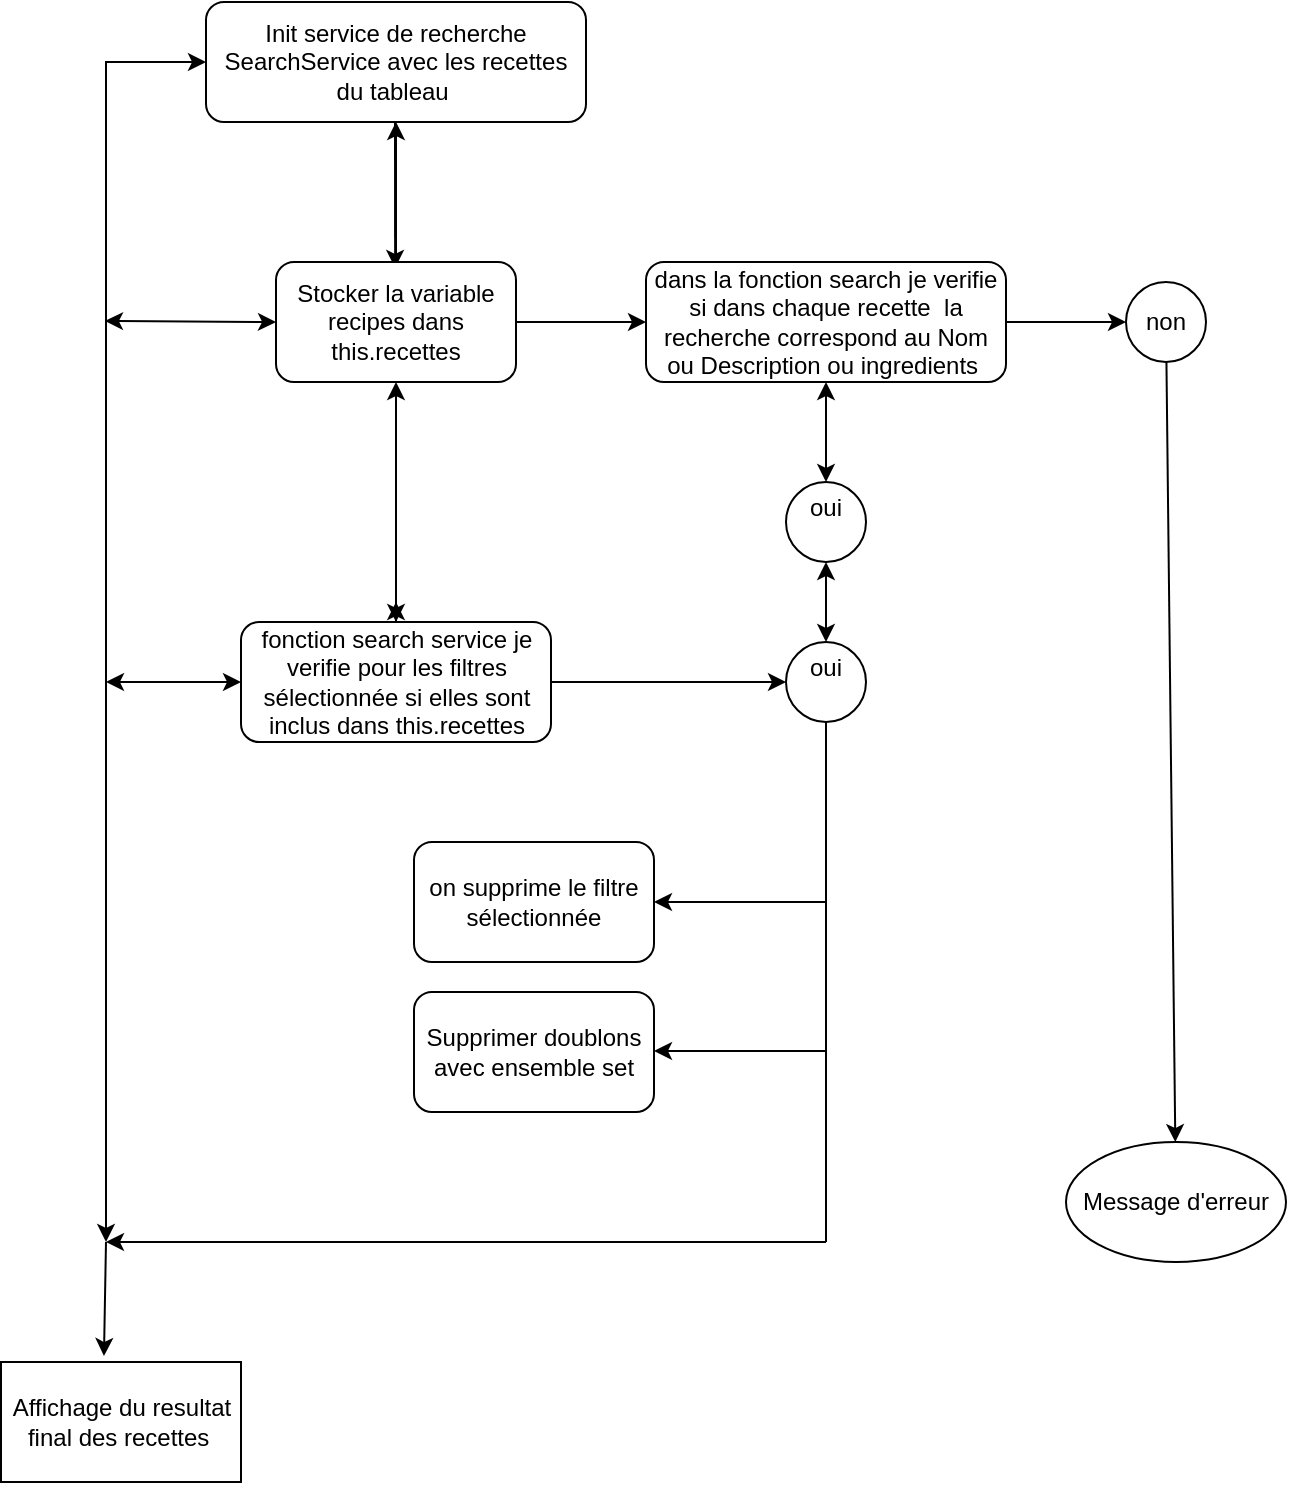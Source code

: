 <mxfile version="24.2.3" type="device">
  <diagram name="Page-1" id="Atr-pL4sy05nOoUWLqBn">
    <mxGraphModel dx="1434" dy="780" grid="1" gridSize="10" guides="1" tooltips="1" connect="1" arrows="1" fold="1" page="1" pageScale="1" pageWidth="827" pageHeight="1169" math="0" shadow="0">
      <root>
        <mxCell id="0" />
        <mxCell id="1" parent="0" />
        <mxCell id="tFwOXaVaSBpccI5HxESD-1" value="Init service de recherche SearchService avec les recettes du tableau&amp;nbsp;" style="rounded=1;whiteSpace=wrap;html=1;" parent="1" vertex="1">
          <mxGeometry x="250" y="30" width="190" height="60" as="geometry" />
        </mxCell>
        <mxCell id="tFwOXaVaSBpccI5HxESD-2" value="" style="endArrow=classic;html=1;rounded=0;exitX=0.426;exitY=0.95;exitDx=0;exitDy=0;exitPerimeter=0;" parent="1" edge="1">
          <mxGeometry width="50" height="50" relative="1" as="geometry">
            <mxPoint x="344.5" y="90" as="sourcePoint" />
            <mxPoint x="344.56" y="163" as="targetPoint" />
            <Array as="points" />
          </mxGeometry>
        </mxCell>
        <mxCell id="tFwOXaVaSBpccI5HxESD-34" value="" style="edgeStyle=orthogonalEdgeStyle;rounded=0;orthogonalLoop=1;jettySize=auto;html=1;" parent="1" source="tFwOXaVaSBpccI5HxESD-3" target="tFwOXaVaSBpccI5HxESD-1" edge="1">
          <mxGeometry relative="1" as="geometry" />
        </mxCell>
        <mxCell id="tFwOXaVaSBpccI5HxESD-3" value="Stocker la variable recipes dans this.recettes" style="rounded=1;whiteSpace=wrap;html=1;" parent="1" vertex="1">
          <mxGeometry x="285" y="160" width="120" height="60" as="geometry" />
        </mxCell>
        <mxCell id="tFwOXaVaSBpccI5HxESD-8" value="" style="endArrow=classic;html=1;rounded=0;" parent="1" target="tFwOXaVaSBpccI5HxESD-9" edge="1">
          <mxGeometry width="50" height="50" relative="1" as="geometry">
            <mxPoint x="405" y="190" as="sourcePoint" />
            <mxPoint x="455" y="190" as="targetPoint" />
          </mxGeometry>
        </mxCell>
        <mxCell id="tFwOXaVaSBpccI5HxESD-9" value="dans la fonction search je verifie si dans chaque recette&amp;nbsp; la recherche correspond au Nom ou Description ou ingredients&amp;nbsp;" style="rounded=1;whiteSpace=wrap;html=1;" parent="1" vertex="1">
          <mxGeometry x="470" y="160" width="180" height="60" as="geometry" />
        </mxCell>
        <mxCell id="tFwOXaVaSBpccI5HxESD-10" value="oui&lt;div&gt;&lt;br&gt;&lt;/div&gt;" style="ellipse;whiteSpace=wrap;html=1;aspect=fixed;" parent="1" vertex="1">
          <mxGeometry x="540" y="350" width="40" height="40" as="geometry" />
        </mxCell>
        <mxCell id="tFwOXaVaSBpccI5HxESD-11" value="" style="endArrow=classic;startArrow=classic;html=1;rounded=0;entryX=0.5;entryY=0;entryDx=0;entryDy=0;exitX=0.5;exitY=1;exitDx=0;exitDy=0;" parent="1" source="tFwOXaVaSBpccI5HxESD-22" target="tFwOXaVaSBpccI5HxESD-10" edge="1">
          <mxGeometry width="50" height="50" relative="1" as="geometry">
            <mxPoint x="550" y="220" as="sourcePoint" />
            <mxPoint x="600" y="170" as="targetPoint" />
          </mxGeometry>
        </mxCell>
        <mxCell id="tFwOXaVaSBpccI5HxESD-12" value="" style="endArrow=classic;html=1;rounded=0;" parent="1" edge="1">
          <mxGeometry width="50" height="50" relative="1" as="geometry">
            <mxPoint x="560" y="650" as="sourcePoint" />
            <mxPoint x="200" y="650" as="targetPoint" />
          </mxGeometry>
        </mxCell>
        <mxCell id="tFwOXaVaSBpccI5HxESD-13" value="" style="endArrow=classic;html=1;rounded=0;" parent="1" source="tFwOXaVaSBpccI5HxESD-15" target="tFwOXaVaSBpccI5HxESD-16" edge="1">
          <mxGeometry width="50" height="50" relative="1" as="geometry">
            <mxPoint x="390" y="430" as="sourcePoint" />
            <mxPoint x="440" y="380" as="targetPoint" />
          </mxGeometry>
        </mxCell>
        <mxCell id="tFwOXaVaSBpccI5HxESD-14" value="" style="endArrow=classic;startArrow=classic;html=1;rounded=0;entryX=0;entryY=0.5;entryDx=0;entryDy=0;" parent="1" target="tFwOXaVaSBpccI5HxESD-1" edge="1">
          <mxGeometry width="50" height="50" relative="1" as="geometry">
            <mxPoint x="200" y="650" as="sourcePoint" />
            <mxPoint x="440" y="380" as="targetPoint" />
            <Array as="points">
              <mxPoint x="200" y="60" />
            </Array>
          </mxGeometry>
        </mxCell>
        <mxCell id="tFwOXaVaSBpccI5HxESD-15" value="&lt;div&gt;non&lt;/div&gt;" style="ellipse;whiteSpace=wrap;html=1;aspect=fixed;" parent="1" vertex="1">
          <mxGeometry x="710" y="170" width="40" height="40" as="geometry" />
        </mxCell>
        <mxCell id="tFwOXaVaSBpccI5HxESD-16" value="Message d&#39;erreur" style="ellipse;whiteSpace=wrap;html=1;" parent="1" vertex="1">
          <mxGeometry x="680" y="600" width="110" height="60" as="geometry" />
        </mxCell>
        <mxCell id="tFwOXaVaSBpccI5HxESD-17" value="" style="endArrow=classic;html=1;rounded=0;entryX=0;entryY=0.5;entryDx=0;entryDy=0;exitX=1;exitY=0.5;exitDx=0;exitDy=0;" parent="1" source="tFwOXaVaSBpccI5HxESD-9" target="tFwOXaVaSBpccI5HxESD-15" edge="1">
          <mxGeometry width="50" height="50" relative="1" as="geometry">
            <mxPoint x="390" y="430" as="sourcePoint" />
            <mxPoint x="440" y="380" as="targetPoint" />
          </mxGeometry>
        </mxCell>
        <mxCell id="tFwOXaVaSBpccI5HxESD-18" value="" style="endArrow=classic;startArrow=classic;html=1;rounded=0;exitX=0.5;exitY=1;exitDx=0;exitDy=0;" parent="1" source="tFwOXaVaSBpccI5HxESD-19" edge="1">
          <mxGeometry width="50" height="50" relative="1" as="geometry">
            <mxPoint x="390" y="430" as="sourcePoint" />
            <mxPoint x="345" y="330" as="targetPoint" />
          </mxGeometry>
        </mxCell>
        <mxCell id="tFwOXaVaSBpccI5HxESD-20" value="" style="endArrow=classic;startArrow=classic;html=1;rounded=0;exitX=0.5;exitY=1;exitDx=0;exitDy=0;" parent="1" source="tFwOXaVaSBpccI5HxESD-3" target="tFwOXaVaSBpccI5HxESD-19" edge="1">
          <mxGeometry width="50" height="50" relative="1" as="geometry">
            <mxPoint x="345" y="220" as="sourcePoint" />
            <mxPoint x="345" y="330" as="targetPoint" />
          </mxGeometry>
        </mxCell>
        <mxCell id="tFwOXaVaSBpccI5HxESD-19" value="fonction search service je verifie pour les filtres sélectionnée si elles sont inclus dans this.recettes" style="rounded=1;whiteSpace=wrap;html=1;" parent="1" vertex="1">
          <mxGeometry x="267.5" y="340" width="155" height="60" as="geometry" />
        </mxCell>
        <mxCell id="tFwOXaVaSBpccI5HxESD-21" value="" style="endArrow=none;html=1;rounded=0;entryX=0.5;entryY=1;entryDx=0;entryDy=0;" parent="1" target="tFwOXaVaSBpccI5HxESD-10" edge="1">
          <mxGeometry width="50" height="50" relative="1" as="geometry">
            <mxPoint x="560" y="650" as="sourcePoint" />
            <mxPoint x="440" y="380" as="targetPoint" />
          </mxGeometry>
        </mxCell>
        <mxCell id="tFwOXaVaSBpccI5HxESD-23" value="" style="endArrow=classic;startArrow=classic;html=1;rounded=0;entryX=0.5;entryY=0;entryDx=0;entryDy=0;exitX=0.5;exitY=1;exitDx=0;exitDy=0;" parent="1" source="tFwOXaVaSBpccI5HxESD-9" target="tFwOXaVaSBpccI5HxESD-22" edge="1">
          <mxGeometry width="50" height="50" relative="1" as="geometry">
            <mxPoint x="560" y="220" as="sourcePoint" />
            <mxPoint x="560" y="350" as="targetPoint" />
          </mxGeometry>
        </mxCell>
        <mxCell id="tFwOXaVaSBpccI5HxESD-22" value="oui&lt;div&gt;&lt;br&gt;&lt;/div&gt;" style="ellipse;whiteSpace=wrap;html=1;aspect=fixed;" parent="1" vertex="1">
          <mxGeometry x="540" y="270" width="40" height="40" as="geometry" />
        </mxCell>
        <mxCell id="tFwOXaVaSBpccI5HxESD-26" value="" style="endArrow=classic;html=1;rounded=0;entryX=0;entryY=0.5;entryDx=0;entryDy=0;exitX=1;exitY=0.5;exitDx=0;exitDy=0;" parent="1" source="tFwOXaVaSBpccI5HxESD-19" target="tFwOXaVaSBpccI5HxESD-10" edge="1">
          <mxGeometry width="50" height="50" relative="1" as="geometry">
            <mxPoint x="460" y="440" as="sourcePoint" />
            <mxPoint x="440" y="380" as="targetPoint" />
          </mxGeometry>
        </mxCell>
        <mxCell id="tFwOXaVaSBpccI5HxESD-28" value="Affichage du resultat final des recettes&amp;nbsp;" style="rounded=0;whiteSpace=wrap;html=1;" parent="1" vertex="1">
          <mxGeometry x="147.5" y="710" width="120" height="60" as="geometry" />
        </mxCell>
        <mxCell id="tFwOXaVaSBpccI5HxESD-30" value="" style="endArrow=classic;html=1;rounded=0;entryX=0.429;entryY=-0.05;entryDx=0;entryDy=0;entryPerimeter=0;" parent="1" target="tFwOXaVaSBpccI5HxESD-28" edge="1">
          <mxGeometry width="50" height="50" relative="1" as="geometry">
            <mxPoint x="200" y="650" as="sourcePoint" />
            <mxPoint x="180.0" y="720.98" as="targetPoint" />
          </mxGeometry>
        </mxCell>
        <mxCell id="tFwOXaVaSBpccI5HxESD-31" value="" style="endArrow=classic;html=1;rounded=0;" parent="1" target="tFwOXaVaSBpccI5HxESD-32" edge="1">
          <mxGeometry width="50" height="50" relative="1" as="geometry">
            <mxPoint x="560" y="480" as="sourcePoint" />
            <mxPoint x="450" y="480" as="targetPoint" />
          </mxGeometry>
        </mxCell>
        <mxCell id="tFwOXaVaSBpccI5HxESD-32" value="on supprime le filtre sélectionnée" style="rounded=1;whiteSpace=wrap;html=1;" parent="1" vertex="1">
          <mxGeometry x="354" y="450" width="120" height="60" as="geometry" />
        </mxCell>
        <mxCell id="tFwOXaVaSBpccI5HxESD-33" value="" style="endArrow=classic;startArrow=classic;html=1;rounded=0;entryX=0;entryY=0.5;entryDx=0;entryDy=0;" parent="1" target="tFwOXaVaSBpccI5HxESD-19" edge="1">
          <mxGeometry width="50" height="50" relative="1" as="geometry">
            <mxPoint x="200" y="370" as="sourcePoint" />
            <mxPoint x="250" y="330" as="targetPoint" />
          </mxGeometry>
        </mxCell>
        <mxCell id="tFwOXaVaSBpccI5HxESD-35" value="Supprimer doublons avec ensemble set" style="rounded=1;whiteSpace=wrap;html=1;" parent="1" vertex="1">
          <mxGeometry x="354" y="525" width="120" height="60" as="geometry" />
        </mxCell>
        <mxCell id="tFwOXaVaSBpccI5HxESD-36" value="" style="endArrow=classic;html=1;rounded=0;" parent="1" edge="1">
          <mxGeometry width="50" height="50" relative="1" as="geometry">
            <mxPoint x="560" y="554.5" as="sourcePoint" />
            <mxPoint x="474" y="554.5" as="targetPoint" />
          </mxGeometry>
        </mxCell>
        <mxCell id="tFwOXaVaSBpccI5HxESD-40" value="" style="endArrow=classic;startArrow=classic;html=1;rounded=0;entryX=0;entryY=0.5;entryDx=0;entryDy=0;" parent="1" target="tFwOXaVaSBpccI5HxESD-3" edge="1">
          <mxGeometry width="50" height="50" relative="1" as="geometry">
            <mxPoint x="199.5" y="189.5" as="sourcePoint" />
            <mxPoint x="267.5" y="189.5" as="targetPoint" />
          </mxGeometry>
        </mxCell>
      </root>
    </mxGraphModel>
  </diagram>
</mxfile>

